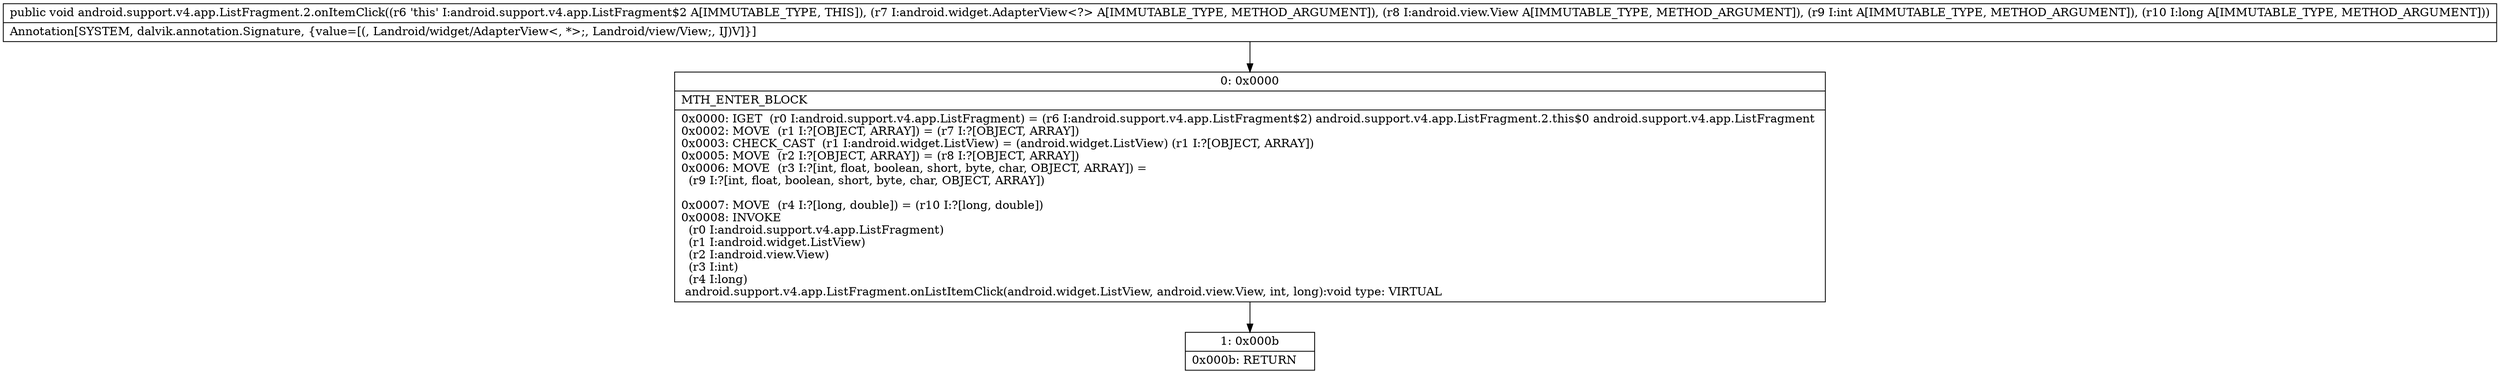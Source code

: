 digraph "CFG forandroid.support.v4.app.ListFragment.2.onItemClick(Landroid\/widget\/AdapterView;Landroid\/view\/View;IJ)V" {
Node_0 [shape=record,label="{0\:\ 0x0000|MTH_ENTER_BLOCK\l|0x0000: IGET  (r0 I:android.support.v4.app.ListFragment) = (r6 I:android.support.v4.app.ListFragment$2) android.support.v4.app.ListFragment.2.this$0 android.support.v4.app.ListFragment \l0x0002: MOVE  (r1 I:?[OBJECT, ARRAY]) = (r7 I:?[OBJECT, ARRAY]) \l0x0003: CHECK_CAST  (r1 I:android.widget.ListView) = (android.widget.ListView) (r1 I:?[OBJECT, ARRAY]) \l0x0005: MOVE  (r2 I:?[OBJECT, ARRAY]) = (r8 I:?[OBJECT, ARRAY]) \l0x0006: MOVE  (r3 I:?[int, float, boolean, short, byte, char, OBJECT, ARRAY]) = \l  (r9 I:?[int, float, boolean, short, byte, char, OBJECT, ARRAY])\l \l0x0007: MOVE  (r4 I:?[long, double]) = (r10 I:?[long, double]) \l0x0008: INVOKE  \l  (r0 I:android.support.v4.app.ListFragment)\l  (r1 I:android.widget.ListView)\l  (r2 I:android.view.View)\l  (r3 I:int)\l  (r4 I:long)\l android.support.v4.app.ListFragment.onListItemClick(android.widget.ListView, android.view.View, int, long):void type: VIRTUAL \l}"];
Node_1 [shape=record,label="{1\:\ 0x000b|0x000b: RETURN   \l}"];
MethodNode[shape=record,label="{public void android.support.v4.app.ListFragment.2.onItemClick((r6 'this' I:android.support.v4.app.ListFragment$2 A[IMMUTABLE_TYPE, THIS]), (r7 I:android.widget.AdapterView\<?\> A[IMMUTABLE_TYPE, METHOD_ARGUMENT]), (r8 I:android.view.View A[IMMUTABLE_TYPE, METHOD_ARGUMENT]), (r9 I:int A[IMMUTABLE_TYPE, METHOD_ARGUMENT]), (r10 I:long A[IMMUTABLE_TYPE, METHOD_ARGUMENT]))  | Annotation[SYSTEM, dalvik.annotation.Signature, \{value=[(, Landroid\/widget\/AdapterView\<, *\>;, Landroid\/view\/View;, IJ)V]\}]\l}"];
MethodNode -> Node_0;
Node_0 -> Node_1;
}

